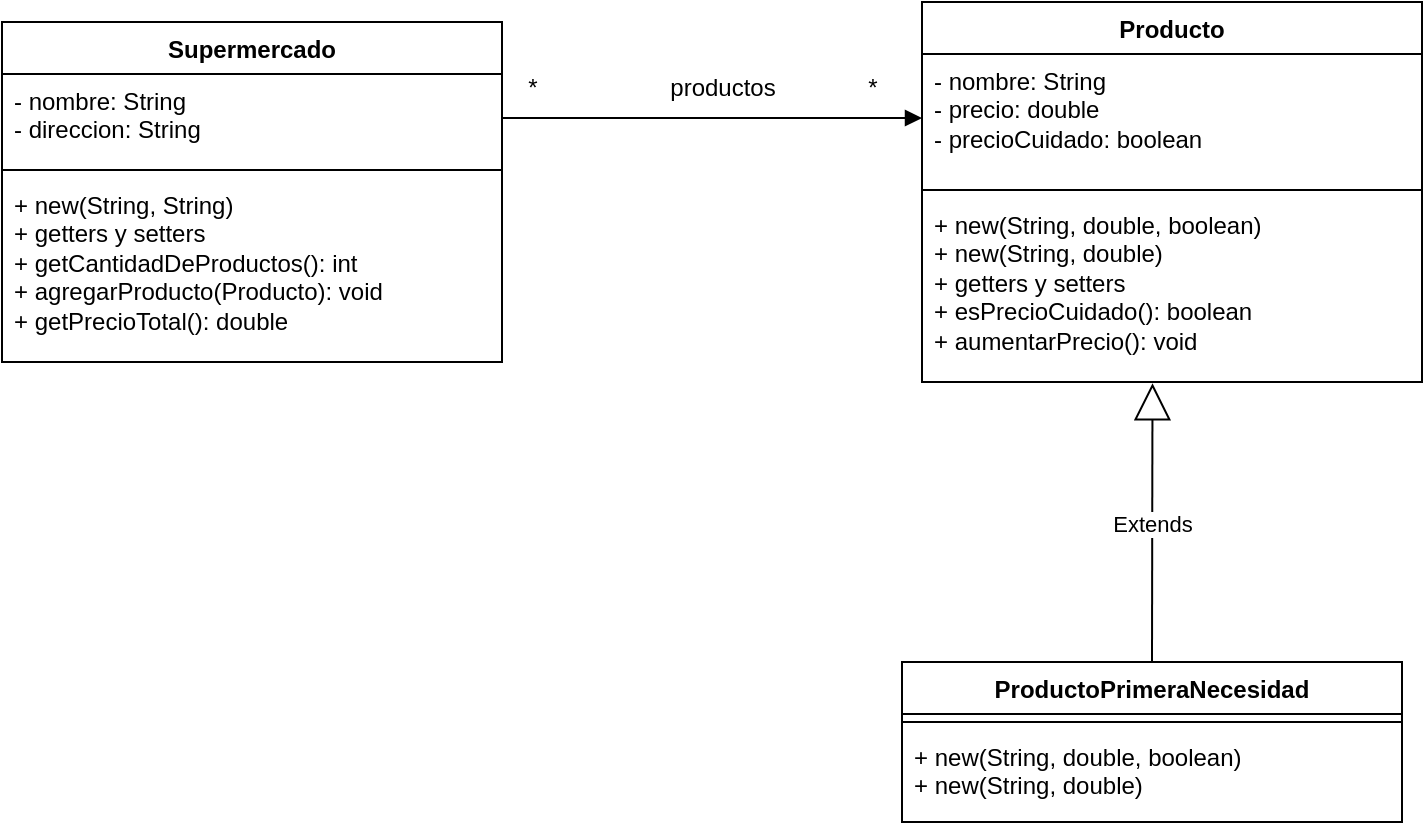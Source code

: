 <mxfile version="26.2.14">
  <diagram name="Página-1" id="snyKv7yRCNcGk5JDbBc2">
    <mxGraphModel dx="1188" dy="631" grid="1" gridSize="10" guides="1" tooltips="1" connect="1" arrows="1" fold="1" page="1" pageScale="1" pageWidth="1169" pageHeight="827" math="0" shadow="0">
      <root>
        <mxCell id="0" />
        <mxCell id="1" parent="0" />
        <mxCell id="r5mnBmm-Rn4tDskon_cj-1" value="&lt;b&gt;Producto&lt;/b&gt;" style="swimlane;fontStyle=0;align=center;verticalAlign=top;childLayout=stackLayout;horizontal=1;startSize=26;horizontalStack=0;resizeParent=1;resizeParentMax=0;resizeLast=0;collapsible=1;marginBottom=0;whiteSpace=wrap;html=1;" vertex="1" parent="1">
          <mxGeometry x="680" y="100" width="250" height="190" as="geometry" />
        </mxCell>
        <mxCell id="r5mnBmm-Rn4tDskon_cj-2" value="- nombre: String&lt;div&gt;- precio: double&lt;/div&gt;&lt;div&gt;- precioCuidado: boolean&lt;/div&gt;" style="text;strokeColor=none;fillColor=none;align=left;verticalAlign=top;spacingLeft=4;spacingRight=4;overflow=hidden;rotatable=0;points=[[0,0.5],[1,0.5]];portConstraint=eastwest;whiteSpace=wrap;html=1;" vertex="1" parent="r5mnBmm-Rn4tDskon_cj-1">
          <mxGeometry y="26" width="250" height="64" as="geometry" />
        </mxCell>
        <mxCell id="r5mnBmm-Rn4tDskon_cj-3" value="" style="line;strokeWidth=1;fillColor=none;align=left;verticalAlign=middle;spacingTop=-1;spacingLeft=3;spacingRight=3;rotatable=0;labelPosition=right;points=[];portConstraint=eastwest;strokeColor=inherit;" vertex="1" parent="r5mnBmm-Rn4tDskon_cj-1">
          <mxGeometry y="90" width="250" height="8" as="geometry" />
        </mxCell>
        <mxCell id="r5mnBmm-Rn4tDskon_cj-4" value="+ new(String, double, boolean)&lt;div&gt;+ new(String, double)&lt;/div&gt;&lt;div&gt;+ getters y setters&lt;/div&gt;&lt;div&gt;+ esPrecioCuidado(): boolean&lt;/div&gt;&lt;div&gt;+ aumentarPrecio(): void&lt;/div&gt;" style="text;strokeColor=none;fillColor=none;align=left;verticalAlign=top;spacingLeft=4;spacingRight=4;overflow=hidden;rotatable=0;points=[[0,0.5],[1,0.5]];portConstraint=eastwest;whiteSpace=wrap;html=1;" vertex="1" parent="r5mnBmm-Rn4tDskon_cj-1">
          <mxGeometry y="98" width="250" height="92" as="geometry" />
        </mxCell>
        <mxCell id="r5mnBmm-Rn4tDskon_cj-5" value="ProductoPrimeraNecesidad" style="swimlane;fontStyle=1;align=center;verticalAlign=top;childLayout=stackLayout;horizontal=1;startSize=26;horizontalStack=0;resizeParent=1;resizeParentMax=0;resizeLast=0;collapsible=1;marginBottom=0;whiteSpace=wrap;html=1;" vertex="1" parent="1">
          <mxGeometry x="670" y="430" width="250" height="80" as="geometry" />
        </mxCell>
        <mxCell id="r5mnBmm-Rn4tDskon_cj-7" value="" style="line;strokeWidth=1;fillColor=none;align=left;verticalAlign=middle;spacingTop=-1;spacingLeft=3;spacingRight=3;rotatable=0;labelPosition=right;points=[];portConstraint=eastwest;strokeColor=inherit;" vertex="1" parent="r5mnBmm-Rn4tDskon_cj-5">
          <mxGeometry y="26" width="250" height="8" as="geometry" />
        </mxCell>
        <mxCell id="r5mnBmm-Rn4tDskon_cj-8" value="+ new(String, double, boolean)&lt;div&gt;+ new(String, double)&lt;/div&gt;" style="text;strokeColor=none;fillColor=none;align=left;verticalAlign=top;spacingLeft=4;spacingRight=4;overflow=hidden;rotatable=0;points=[[0,0.5],[1,0.5]];portConstraint=eastwest;whiteSpace=wrap;html=1;" vertex="1" parent="r5mnBmm-Rn4tDskon_cj-5">
          <mxGeometry y="34" width="250" height="46" as="geometry" />
        </mxCell>
        <mxCell id="r5mnBmm-Rn4tDskon_cj-9" value="Extends" style="endArrow=block;endSize=16;endFill=0;html=1;rounded=0;exitX=0.5;exitY=0;exitDx=0;exitDy=0;entryX=0.461;entryY=1.007;entryDx=0;entryDy=0;entryPerimeter=0;" edge="1" parent="1" source="r5mnBmm-Rn4tDskon_cj-5" target="r5mnBmm-Rn4tDskon_cj-4">
          <mxGeometry width="160" relative="1" as="geometry">
            <mxPoint x="480" y="370" as="sourcePoint" />
            <mxPoint x="640" y="370" as="targetPoint" />
          </mxGeometry>
        </mxCell>
        <mxCell id="r5mnBmm-Rn4tDskon_cj-10" value="&lt;b&gt;Supermercado&lt;/b&gt;" style="swimlane;fontStyle=0;align=center;verticalAlign=top;childLayout=stackLayout;horizontal=1;startSize=26;horizontalStack=0;resizeParent=1;resizeParentMax=0;resizeLast=0;collapsible=1;marginBottom=0;whiteSpace=wrap;html=1;" vertex="1" parent="1">
          <mxGeometry x="220" y="110" width="250" height="170" as="geometry" />
        </mxCell>
        <mxCell id="r5mnBmm-Rn4tDskon_cj-11" value="- nombre: String&lt;div&gt;- direccion: String&lt;/div&gt;" style="text;strokeColor=none;fillColor=none;align=left;verticalAlign=top;spacingLeft=4;spacingRight=4;overflow=hidden;rotatable=0;points=[[0,0.5],[1,0.5]];portConstraint=eastwest;whiteSpace=wrap;html=1;" vertex="1" parent="r5mnBmm-Rn4tDskon_cj-10">
          <mxGeometry y="26" width="250" height="44" as="geometry" />
        </mxCell>
        <mxCell id="r5mnBmm-Rn4tDskon_cj-12" value="" style="line;strokeWidth=1;fillColor=none;align=left;verticalAlign=middle;spacingTop=-1;spacingLeft=3;spacingRight=3;rotatable=0;labelPosition=right;points=[];portConstraint=eastwest;strokeColor=inherit;" vertex="1" parent="r5mnBmm-Rn4tDskon_cj-10">
          <mxGeometry y="70" width="250" height="8" as="geometry" />
        </mxCell>
        <mxCell id="r5mnBmm-Rn4tDskon_cj-13" value="+ new(String, String)&lt;div&gt;+ getters y setters&lt;/div&gt;&lt;div&gt;+ getCantidadDeProductos(): int&lt;/div&gt;&lt;div&gt;+ agregarProducto(Producto): void&lt;/div&gt;&lt;div&gt;+ getPrecioTotal(): double&lt;/div&gt;" style="text;strokeColor=none;fillColor=none;align=left;verticalAlign=top;spacingLeft=4;spacingRight=4;overflow=hidden;rotatable=0;points=[[0,0.5],[1,0.5]];portConstraint=eastwest;whiteSpace=wrap;html=1;" vertex="1" parent="r5mnBmm-Rn4tDskon_cj-10">
          <mxGeometry y="78" width="250" height="92" as="geometry" />
        </mxCell>
        <mxCell id="r5mnBmm-Rn4tDskon_cj-16" value="" style="html=1;verticalAlign=bottom;endArrow=block;curved=0;rounded=0;exitX=1;exitY=0.5;exitDx=0;exitDy=0;entryX=0;entryY=0.5;entryDx=0;entryDy=0;" edge="1" parent="1" source="r5mnBmm-Rn4tDskon_cj-11" target="r5mnBmm-Rn4tDskon_cj-2">
          <mxGeometry width="80" relative="1" as="geometry">
            <mxPoint x="310" y="440" as="sourcePoint" />
            <mxPoint x="470" y="450" as="targetPoint" />
          </mxGeometry>
        </mxCell>
        <mxCell id="r5mnBmm-Rn4tDskon_cj-17" value="*" style="text;html=1;align=center;verticalAlign=middle;resizable=0;points=[];autosize=1;strokeColor=none;fillColor=none;" vertex="1" parent="1">
          <mxGeometry x="640" y="128" width="30" height="30" as="geometry" />
        </mxCell>
        <mxCell id="r5mnBmm-Rn4tDskon_cj-18" value="*" style="text;html=1;align=center;verticalAlign=middle;resizable=0;points=[];autosize=1;strokeColor=none;fillColor=none;" vertex="1" parent="1">
          <mxGeometry x="470" y="128" width="30" height="30" as="geometry" />
        </mxCell>
        <mxCell id="r5mnBmm-Rn4tDskon_cj-19" value="productos" style="text;html=1;align=center;verticalAlign=middle;resizable=0;points=[];autosize=1;strokeColor=none;fillColor=none;" vertex="1" parent="1">
          <mxGeometry x="540" y="128" width="80" height="30" as="geometry" />
        </mxCell>
      </root>
    </mxGraphModel>
  </diagram>
</mxfile>
